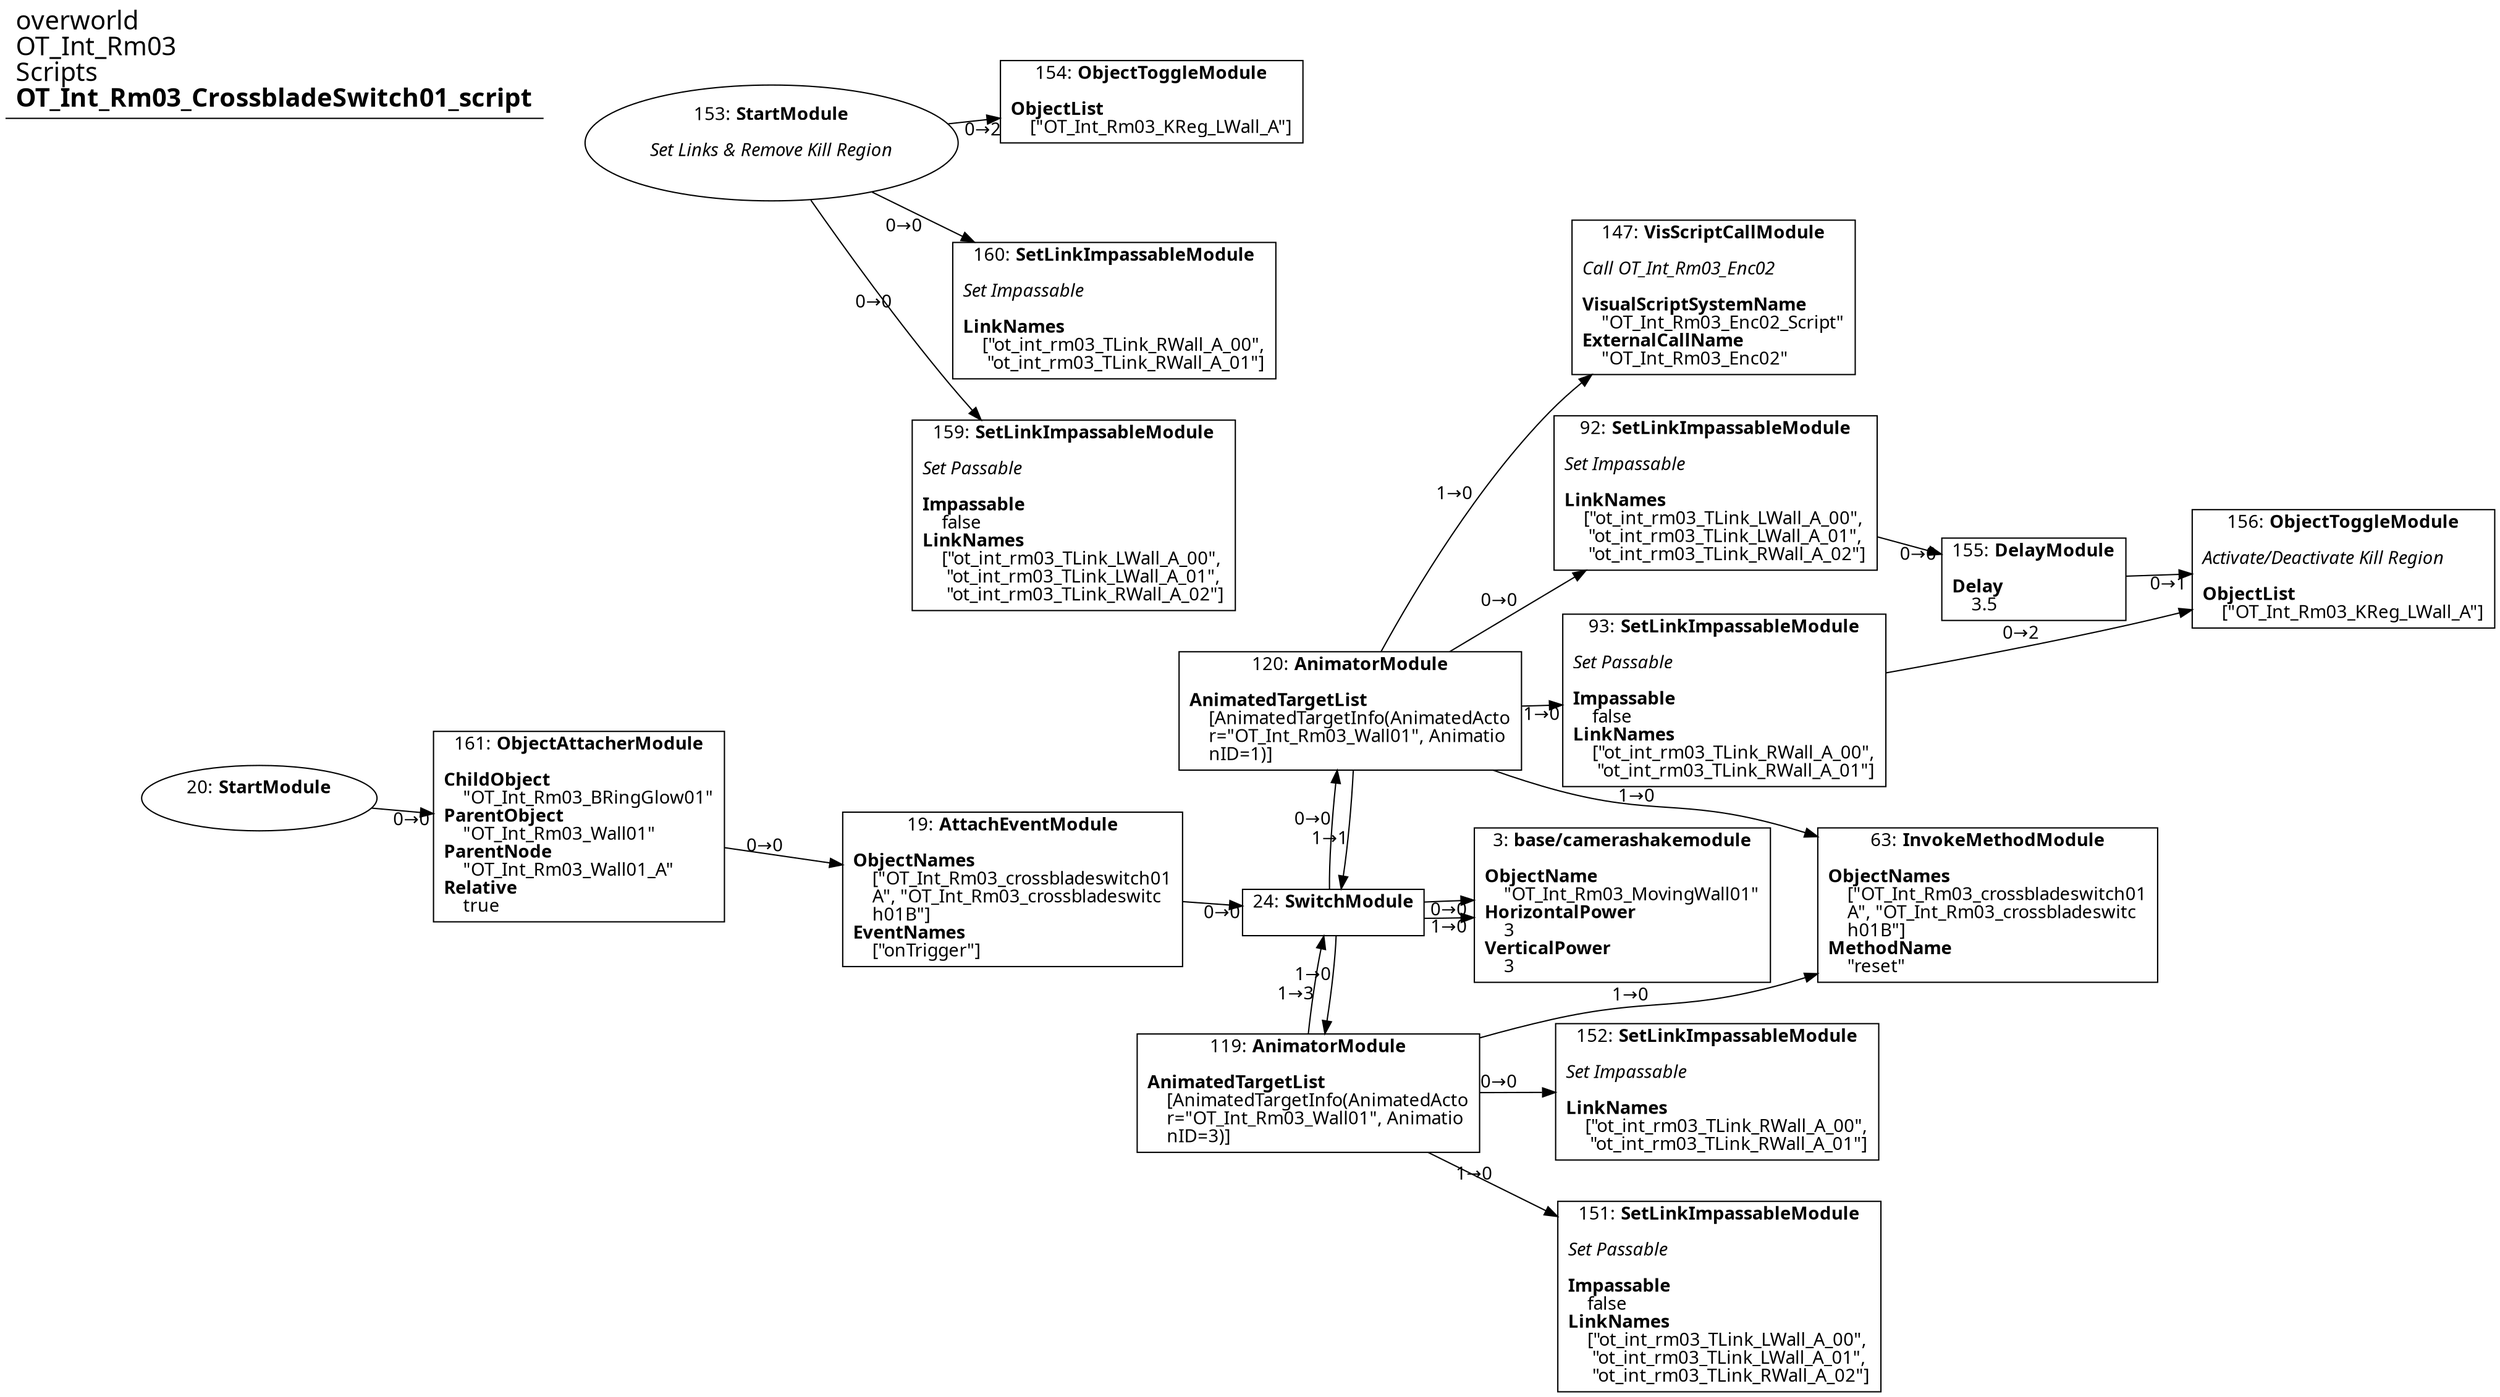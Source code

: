 digraph {
    layout = fdp;
    overlap = prism;
    sep = "+16";
    splines = spline;

    node [ shape = box ];

    graph [ fontname = "Segoe UI" ];
    node [ fontname = "Segoe UI" ];
    edge [ fontname = "Segoe UI" ];

    3 [ label = <3: <b>base/camerashakemodule</b><br/><br/><b>ObjectName</b><br align="left"/>    &quot;OT_Int_Rm03_MovingWall01&quot;<br align="left"/><b>HorizontalPower</b><br align="left"/>    3<br align="left"/><b>VerticalPower</b><br align="left"/>    3<br align="left"/>> ];
    3 [ pos = "0.683,-1.322!" ];

    19 [ label = <19: <b>AttachEventModule</b><br/><br/><b>ObjectNames</b><br align="left"/>    [&quot;OT_Int_Rm03_crossbladeswitch01<br align="left"/>    A&quot;, &quot;OT_Int_Rm03_crossbladeswitc<br align="left"/>    h01B&quot;]<br align="left"/><b>EventNames</b><br align="left"/>    [&quot;onTrigger&quot;]<br align="left"/>> ];
    19 [ pos = "0.074,-1.312!" ];
    19 -> 24 [ label = "0→0" ];

    20 [ label = <20: <b>StartModule</b><br/><br/>> ];
    20 [ shape = oval ]
    20 [ pos = "-0.409,-1.312!" ];
    20 -> 161 [ label = "0→0" ];

    24 [ label = <24: <b>SwitchModule</b><br/><br/>> ];
    24 [ pos = "0.36600003,-1.312!" ];
    24 -> 3 [ label = "0→0" ];
    24 -> 3 [ label = "1→0" ];
    24 -> 120 [ label = "0→0" ];
    24 -> 119 [ label = "1→0" ];

    63 [ label = <63: <b>InvokeMethodModule</b><br/><br/><b>ObjectNames</b><br align="left"/>    [&quot;OT_Int_Rm03_crossbladeswitch01<br align="left"/>    A&quot;, &quot;OT_Int_Rm03_crossbladeswitc<br align="left"/>    h01B&quot;]<br align="left"/><b>MethodName</b><br align="left"/>    &quot;reset&quot;<br align="left"/>> ];
    63 [ pos = "0.933,-1.3110001!" ];

    92 [ label = <92: <b>SetLinkImpassableModule</b><br/><br/><i>Set Impassable<br align="left"/></i><br align="left"/><b>LinkNames</b><br align="left"/>    [&quot;ot_int_rm03_TLink_LWall_A_00&quot;,<br align="left"/>     &quot;ot_int_rm03_TLink_LWall_A_01&quot;,<br align="left"/>     &quot;ot_int_rm03_TLink_RWall_A_02&quot;]<br align="left"/>> ];
    92 [ pos = "0.74,-1.0760001!" ];
    92 -> 155 [ label = "0→0" ];

    93 [ label = <93: <b>SetLinkImpassableModule</b><br/><br/><i>Set Passable<br align="left"/></i><br align="left"/><b>Impassable</b><br align="left"/>    false<br align="left"/><b>LinkNames</b><br align="left"/>    [&quot;ot_int_rm03_TLink_RWall_A_00&quot;,<br align="left"/>     &quot;ot_int_rm03_TLink_RWall_A_01&quot;]<br align="left"/>> ];
    93 [ pos = "0.74,-1.1550001!" ];
    93 -> 156 [ label = "0→2" ];

    119 [ label = <119: <b>AnimatorModule</b><br/><br/><b>AnimatedTargetList</b><br align="left"/>    [AnimatedTargetInfo(AnimatedActo<br align="left"/>    r=&quot;OT_Int_Rm03_Wall01&quot;, Animatio<br align="left"/>    nID=3)]<br align="left"/>> ];
    119 [ pos = "0.37500003,-1.5510001!" ];
    119 -> 24 [ label = "1→3" ];
    119 -> 63 [ label = "1→0" ];
    119 -> 152 [ label = "0→0" ];
    119 -> 151 [ label = "1→0" ];

    120 [ label = <120: <b>AnimatorModule</b><br/><br/><b>AnimatedTargetList</b><br align="left"/>    [AnimatedTargetInfo(AnimatedActo<br align="left"/>    r=&quot;OT_Int_Rm03_Wall01&quot;, Animatio<br align="left"/>    nID=1)]<br align="left"/>> ];
    120 [ pos = "0.379,-1.0760001!" ];
    120 -> 24 [ label = "1→1" ];
    120 -> 63 [ label = "1→0" ];
    120 -> 147 [ label = "1→0" ];
    120 -> 93 [ label = "1→0" ];
    120 -> 92 [ label = "0→0" ];

    147 [ label = <147: <b>VisScriptCallModule</b><br/><br/><i>Call OT_Int_Rm03_Enc02<br align="left"/></i><br align="left"/><b>VisualScriptSystemName</b><br align="left"/>    &quot;OT_Int_Rm03_Enc02_Script&quot;<br align="left"/><b>ExternalCallName</b><br align="left"/>    &quot;OT_Int_Rm03_Enc02&quot;<br align="left"/>> ];
    147 [ pos = "0.73800004,-0.98200005!" ];

    151 [ label = <151: <b>SetLinkImpassableModule</b><br/><br/><i>Set Passable<br align="left"/></i><br align="left"/><b>Impassable</b><br align="left"/>    false<br align="left"/><b>LinkNames</b><br align="left"/>    [&quot;ot_int_rm03_TLink_LWall_A_00&quot;,<br align="left"/>     &quot;ot_int_rm03_TLink_LWall_A_01&quot;,<br align="left"/>     &quot;ot_int_rm03_TLink_RWall_A_02&quot;]<br align="left"/>> ];
    151 [ pos = "0.73600006,-1.6350001!" ];

    152 [ label = <152: <b>SetLinkImpassableModule</b><br/><br/><i>Set Impassable<br align="left"/></i><br align="left"/><b>LinkNames</b><br align="left"/>    [&quot;ot_int_rm03_TLink_RWall_A_00&quot;,<br align="left"/>     &quot;ot_int_rm03_TLink_RWall_A_01&quot;]<br align="left"/>> ];
    152 [ pos = "0.73600006,-1.5510001!" ];

    153 [ label = <153: <b>StartModule</b><br/><br/><i>Set Links &amp; Remove Kill Region<br align="left"/></i><br align="left"/>> ];
    153 [ shape = oval ]
    153 [ pos = "-0.13100001,-0.638!" ];
    153 -> 154 [ label = "0→2" ];
    153 -> 160 [ label = "0→0" ];
    153 -> 159 [ label = "0→0" ];

    154 [ label = <154: <b>ObjectToggleModule</b><br/><br/><b>ObjectList</b><br align="left"/>    [&quot;OT_Int_Rm03_KReg_LWall_A&quot;]<br align="left"/>> ];
    154 [ pos = "0.105000004,-0.592!" ];

    155 [ label = <155: <b>DelayModule</b><br/><br/><b>Delay</b><br align="left"/>    3.5<br align="left"/>> ];
    155 [ pos = "1.0990001,-1.0760001!" ];
    155 -> 156 [ label = "0→1" ];

    156 [ label = <156: <b>ObjectToggleModule</b><br/><br/><i>Activate/Deactivate Kill Region<br align="left"/></i><br align="left"/><b>ObjectList</b><br align="left"/>    [&quot;OT_Int_Rm03_KReg_LWall_A&quot;]<br align="left"/>> ];
    156 [ pos = "1.3290001,-1.0530001!" ];

    159 [ label = <159: <b>SetLinkImpassableModule</b><br/><br/><i>Set Passable<br align="left"/></i><br align="left"/><b>Impassable</b><br align="left"/>    false<br align="left"/><b>LinkNames</b><br align="left"/>    [&quot;ot_int_rm03_TLink_LWall_A_00&quot;,<br align="left"/>     &quot;ot_int_rm03_TLink_LWall_A_01&quot;,<br align="left"/>     &quot;ot_int_rm03_TLink_RWall_A_02&quot;]<br align="left"/>> ];
    159 [ pos = "0.104,-0.87900007!" ];

    160 [ label = <160: <b>SetLinkImpassableModule</b><br/><br/><i>Set Impassable<br align="left"/></i><br align="left"/><b>LinkNames</b><br align="left"/>    [&quot;ot_int_rm03_TLink_RWall_A_00&quot;,<br align="left"/>     &quot;ot_int_rm03_TLink_RWall_A_01&quot;]<br align="left"/>> ];
    160 [ pos = "0.104,-0.795!" ];

    161 [ label = <161: <b>ObjectAttacherModule</b><br/><br/><b>ChildObject</b><br align="left"/>    &quot;OT_Int_Rm03_BRingGlow01&quot;<br align="left"/><b>ParentObject</b><br align="left"/>    &quot;OT_Int_Rm03_Wall01&quot;<br align="left"/><b>ParentNode</b><br align="left"/>    &quot;OT_Int_Rm03_Wall01_A&quot;<br align="left"/><b>Relative</b><br align="left"/>    true<br align="left"/>> ];
    161 [ pos = "-0.17400001,-1.312!" ];
    161 -> 19 [ label = "0→0" ];

    title [ pos = "-0.41000003,-0.591!" ];
    title [ shape = underline ];
    title [ label = <<font point-size="20">overworld<br align="left"/>OT_Int_Rm03<br align="left"/>Scripts<br align="left"/><b>OT_Int_Rm03_CrossbladeSwitch01_script</b><br align="left"/></font>> ];
}
